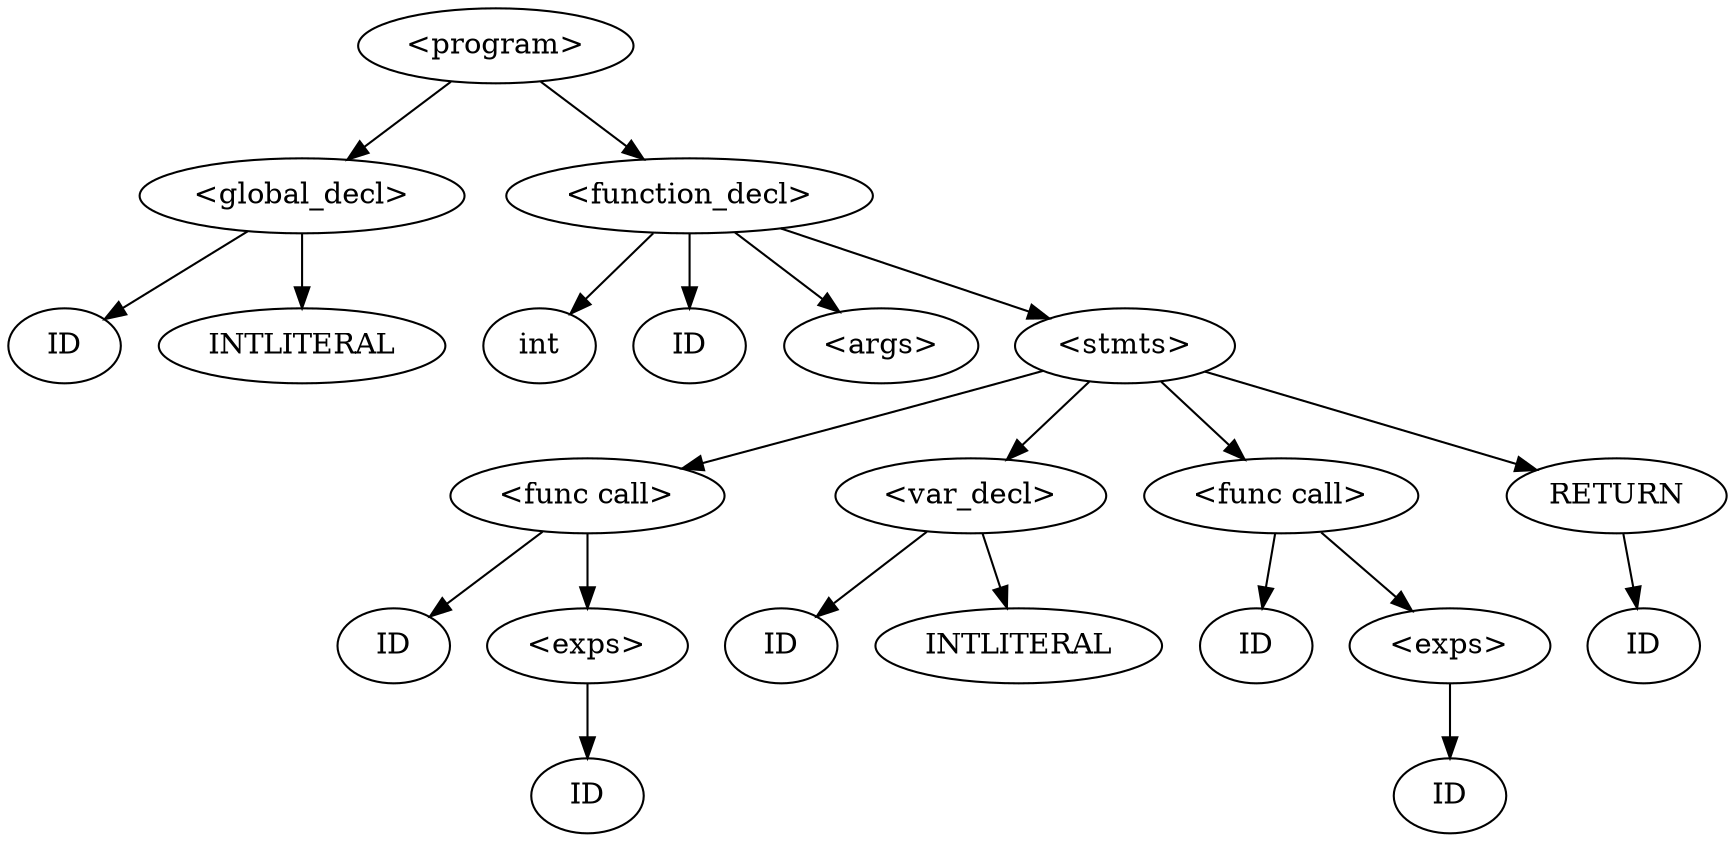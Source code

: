 digraph AST {
node0 [label="<program>",lexeme=""];
node1 [label="<global_decl>",lexeme=""];
node2 [label="ID",lexeme="x"];
node1 -> node2;
node3 [label="INTLITERAL",lexeme="5"];
node1 -> node3;
node0 -> node1;
node4 [label="<function_decl>",lexeme=""];
node5 [label="int",lexeme=""];
node4 -> node5;
node6 [label="ID",lexeme="main"];
node4 -> node6;
node7 [label="<args>",lexeme=""];
node4 -> node7;
node8 [label="<stmts>",lexeme=""];
node9 [label="<func call>",lexeme=""];
node10 [label="ID",lexeme="print_int"];
node9 -> node10;
node11 [label="<exps>",lexeme=""];
node12 [label="ID",lexeme="x"];
node11 -> node12;
node9 -> node11;
node8 -> node9;
node13 [label="<var_decl>",lexeme=""];
node14 [label="ID",lexeme="x"];
node13 -> node14;
node15 [label="INTLITERAL",lexeme="10"];
node13 -> node15;
node8 -> node13;
node16 [label="<func call>",lexeme=""];
node17 [label="ID",lexeme="print_int"];
node16 -> node17;
node18 [label="<exps>",lexeme=""];
node19 [label="ID",lexeme="x"];
node18 -> node19;
node16 -> node18;
node8 -> node16;
node20 [label="RETURN",lexeme=""];
node21 [label="ID",lexeme="x"];
node20 -> node21;
node8 -> node20;
node4 -> node8;
node0 -> node4;
}